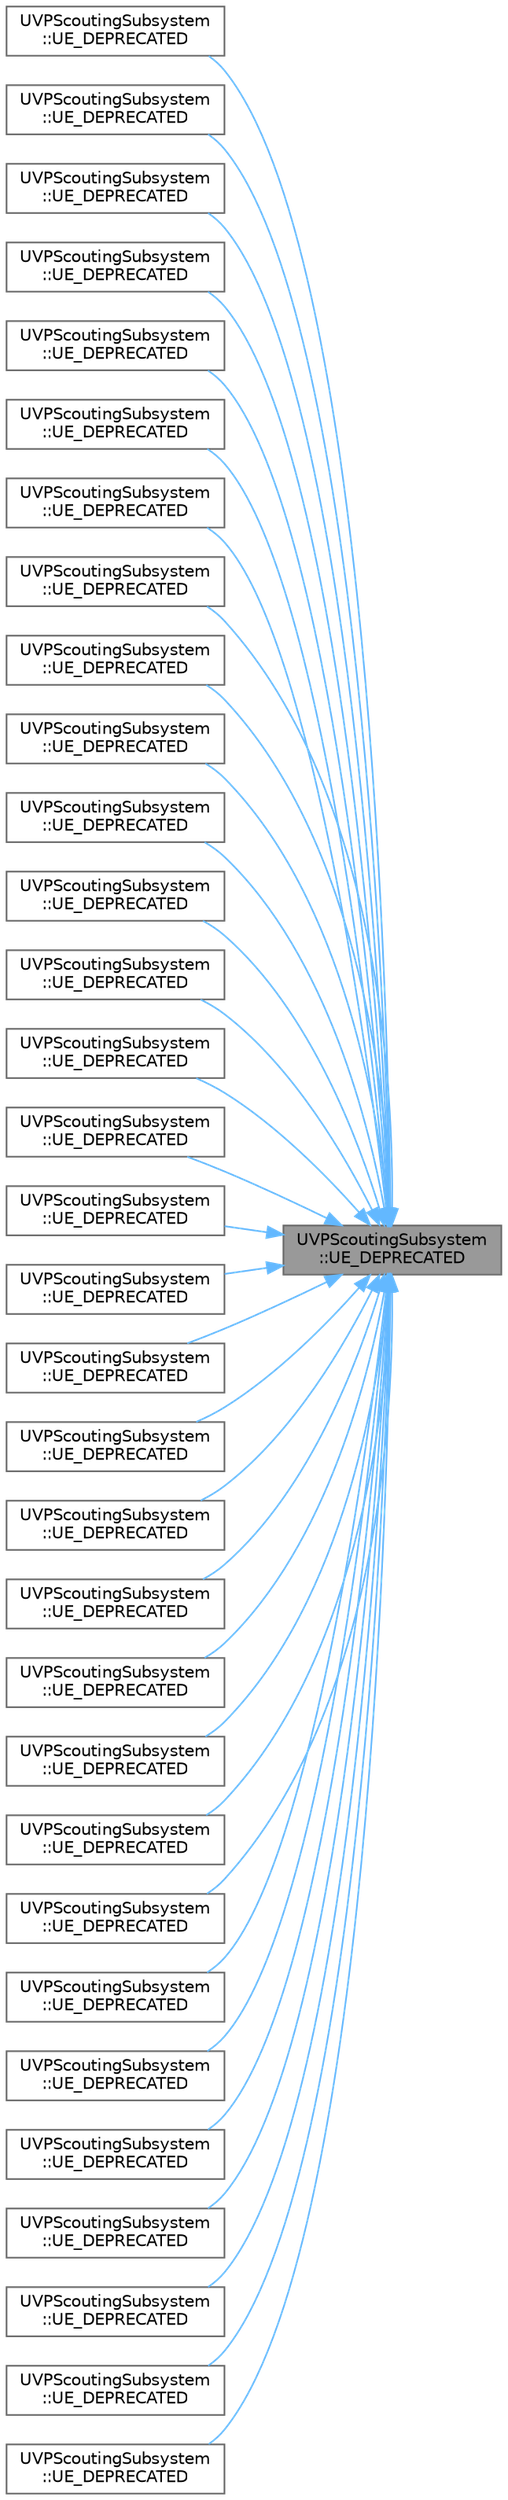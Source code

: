 digraph "UVPScoutingSubsystem::UE_DEPRECATED"
{
 // INTERACTIVE_SVG=YES
 // LATEX_PDF_SIZE
  bgcolor="transparent";
  edge [fontname=Helvetica,fontsize=10,labelfontname=Helvetica,labelfontsize=10];
  node [fontname=Helvetica,fontsize=10,shape=box,height=0.2,width=0.4];
  rankdir="RL";
  Node1 [id="Node000001",label="UVPScoutingSubsystem\l::UE_DEPRECATED",height=0.2,width=0.4,color="gray40", fillcolor="grey60", style="filled", fontcolor="black",tooltip="Subsystems can't have any Blueprint implementations, so we attach this class for any BP logic that we..."];
  Node1 -> Node2 [id="edge1_Node000001_Node000002",dir="back",color="steelblue1",style="solid",tooltip=" "];
  Node2 [id="Node000002",label="UVPScoutingSubsystem\l::UE_DEPRECATED",height=0.2,width=0.4,color="grey40", fillcolor="white", style="filled",URL="$de/db9/classUVPScoutingSubsystem.html#a3c16bc43392e5dfbd9667f7888dc1bc8",tooltip="Get UI panel Actor from the passed ID."];
  Node1 -> Node3 [id="edge2_Node000001_Node000003",dir="back",color="steelblue1",style="solid",tooltip=" "];
  Node3 [id="Node000003",label="UVPScoutingSubsystem\l::UE_DEPRECATED",height=0.2,width=0.4,color="grey40", fillcolor="white", style="filled",URL="$de/db9/classUVPScoutingSubsystem.html#aaa803f8d51dfbabada0a2b50b2edd429",tooltip="Check whether a widget UI is open."];
  Node1 -> Node4 [id="edge3_Node000001_Node000004",dir="back",color="steelblue1",style="solid",tooltip=" "];
  Node4 [id="Node000004",label="UVPScoutingSubsystem\l::UE_DEPRECATED",height=0.2,width=0.4,color="grey40", fillcolor="white", style="filled",URL="$de/db9/classUVPScoutingSubsystem.html#a409b6b14f8476be895562b0ca8199be3",tooltip="Enter VR Mode."];
  Node1 -> Node5 [id="edge4_Node000001_Node000005",dir="back",color="steelblue1",style="solid",tooltip=" "];
  Node5 [id="Node000005",label="UVPScoutingSubsystem\l::UE_DEPRECATED",height=0.2,width=0.4,color="grey40", fillcolor="white", style="filled",URL="$de/db9/classUVPScoutingSubsystem.html#a4b0fe3f59573855fbbf64983cf88c324",tooltip="Whether the helper system on the controllers is enabled."];
  Node1 -> Node6 [id="edge5_Node000001_Node000006",dir="back",color="steelblue1",style="solid",tooltip=" "];
  Node6 [id="Node000006",label="UVPScoutingSubsystem\l::UE_DEPRECATED",height=0.2,width=0.4,color="grey40", fillcolor="white", style="filled",URL="$de/db9/classUVPScoutingSubsystem.html#a68ec35708332cf87c11be91978a7292b",tooltip="Whether location grid snapping is enabled."];
  Node1 -> Node7 [id="edge6_Node000001_Node000007",dir="back",color="steelblue1",style="solid",tooltip=" "];
  Node7 [id="Node000007",label="UVPScoutingSubsystem\l::UE_DEPRECATED",height=0.2,width=0.4,color="grey40", fillcolor="white", style="filled",URL="$de/db9/classUVPScoutingSubsystem.html#aba7515bfae1f0fe744c179f885555728",tooltip="Whether rotation grid snapping is enabled."];
  Node1 -> Node8 [id="edge7_Node000001_Node000008",dir="back",color="steelblue1",style="solid",tooltip=" "];
  Node8 [id="Node000008",label="UVPScoutingSubsystem\l::UE_DEPRECATED",height=0.2,width=0.4,color="grey40", fillcolor="white", style="filled",URL="$de/db9/classUVPScoutingSubsystem.html#afb57c93bb1054cd6a586d39c858b9400",tooltip="Whether grip nav inertia is enabled when scouting in VR."];
  Node1 -> Node9 [id="edge8_Node000001_Node000009",dir="back",color="steelblue1",style="solid",tooltip=" "];
  Node9 [id="Node000009",label="UVPScoutingSubsystem\l::UE_DEPRECATED",height=0.2,width=0.4,color="grey40", fillcolor="white", style="filled",URL="$de/db9/classUVPScoutingSubsystem.html#a824b82fa41780c4c6b550a60e9124114",tooltip="Whether the VR user wants to use the metric system instead of imperial."];
  Node1 -> Node10 [id="edge9_Node000001_Node000010",dir="back",color="steelblue1",style="solid",tooltip=" "];
  Node10 [id="Node000010",label="UVPScoutingSubsystem\l::UE_DEPRECATED",height=0.2,width=0.4,color="grey40", fillcolor="white", style="filled",URL="$de/db9/classUVPScoutingSubsystem.html#ae1140e4fa138443836b84027c8ff10b2",tooltip="Whether the VR user wants to have the transform gizmo enabled."];
  Node1 -> Node11 [id="edge10_Node000001_Node000011",dir="back",color="steelblue1",style="solid",tooltip=" "];
  Node11 [id="Node000011",label="UVPScoutingSubsystem\l::UE_DEPRECATED",height=0.2,width=0.4,color="grey40", fillcolor="white", style="filled",URL="$de/db9/classUVPScoutingSubsystem.html#a1aaaef58a6dc96227827aed9f751b129",tooltip=" "];
  Node1 -> Node12 [id="edge11_Node000001_Node000012",dir="back",color="steelblue1",style="solid",tooltip=" "];
  Node12 [id="Node000012",label="UVPScoutingSubsystem\l::UE_DEPRECATED",height=0.2,width=0.4,color="grey40", fillcolor="white", style="filled",URL="$de/db9/classUVPScoutingSubsystem.html#a73274a7ef26ac6a2d9286208d47a4b81",tooltip="Get flight speed for scouting in VR."];
  Node1 -> Node13 [id="edge12_Node000001_Node000013",dir="back",color="steelblue1",style="solid",tooltip=" "];
  Node13 [id="Node000013",label="UVPScoutingSubsystem\l::UE_DEPRECATED",height=0.2,width=0.4,color="grey40", fillcolor="white", style="filled",URL="$de/db9/classUVPScoutingSubsystem.html#ad0f0b3bc971e4ca090713f998139e7b7",tooltip="Get grip nav speed for scouting in VR."];
  Node1 -> Node14 [id="edge13_Node000001_Node000014",dir="back",color="steelblue1",style="solid",tooltip=" "];
  Node14 [id="Node000014",label="UVPScoutingSubsystem\l::UE_DEPRECATED",height=0.2,width=0.4,color="grey40", fillcolor="white", style="filled",URL="$de/db9/classUVPScoutingSubsystem.html#a5b388e5322973a1b90c9ae0bc3778401",tooltip=" "];
  Node1 -> Node15 [id="edge14_Node000001_Node000015",dir="back",color="steelblue1",style="solid",tooltip=" "];
  Node15 [id="Node000015",label="UVPScoutingSubsystem\l::UE_DEPRECATED",height=0.2,width=0.4,color="grey40", fillcolor="white", style="filled",URL="$de/db9/classUVPScoutingSubsystem.html#ab4a56621ae00c59e8509d2ce216d865a",tooltip=" "];
  Node1 -> Node16 [id="edge15_Node000001_Node000016",dir="back",color="steelblue1",style="solid",tooltip=" "];
  Node16 [id="Node000016",label="UVPScoutingSubsystem\l::UE_DEPRECATED",height=0.2,width=0.4,color="grey40", fillcolor="white", style="filled",URL="$de/db9/classUVPScoutingSubsystem.html#a5447a02b0dfde6381687ee94f150d9d2",tooltip="Get VR Editor Mode object."];
  Node1 -> Node17 [id="edge16_Node000001_Node000017",dir="back",color="steelblue1",style="solid",tooltip=" "];
  Node17 [id="Node000017",label="UVPScoutingSubsystem\l::UE_DEPRECATED",height=0.2,width=0.4,color="grey40", fillcolor="white", style="filled",URL="$de/db9/classUVPScoutingSubsystem.html#ac6d75ebc9471f81e2a3c6757e4135fc0",tooltip="Exit VR Mode."];
  Node1 -> Node18 [id="edge17_Node000001_Node000018",dir="back",color="steelblue1",style="solid",tooltip=" "];
  Node18 [id="Node000018",label="UVPScoutingSubsystem\l::UE_DEPRECATED",height=0.2,width=0.4,color="grey40", fillcolor="white", style="filled",URL="$de/db9/classUVPScoutingSubsystem.html#a597e2cff3641802d2091a5497779859d",tooltip="Set flight speed for scouting in VR."];
  Node1 -> Node19 [id="edge18_Node000001_Node000019",dir="back",color="steelblue1",style="solid",tooltip=" "];
  Node19 [id="Node000019",label="UVPScoutingSubsystem\l::UE_DEPRECATED",height=0.2,width=0.4,color="grey40", fillcolor="white", style="filled",URL="$de/db9/classUVPScoutingSubsystem.html#a1f13fd2c1052268cb75ff4a1efd31a2c",tooltip="Set grip nav speed for scouting in VR."];
  Node1 -> Node20 [id="edge19_Node000001_Node000020",dir="back",color="steelblue1",style="solid",tooltip=" "];
  Node20 [id="Node000020",label="UVPScoutingSubsystem\l::UE_DEPRECATED",height=0.2,width=0.4,color="grey40", fillcolor="white", style="filled",URL="$de/db9/classUVPScoutingSubsystem.html#acf22587604c225c660e9260dbe897993",tooltip="Set value of cvar \"VI.HighSpeedInertiaDamping\"."];
  Node1 -> Node21 [id="edge20_Node000001_Node000021",dir="back",color="steelblue1",style="solid",tooltip=" "];
  Node21 [id="Node000021",label="UVPScoutingSubsystem\l::UE_DEPRECATED",height=0.2,width=0.4,color="grey40", fillcolor="white", style="filled",URL="$de/db9/classUVPScoutingSubsystem.html#affd80c47940df2883c970ca5dc58eb40",tooltip="Set whether the helper system on the controllers is enabled."];
  Node1 -> Node22 [id="edge21_Node000001_Node000022",dir="back",color="steelblue1",style="solid",tooltip=" "];
  Node22 [id="Node000022",label="UVPScoutingSubsystem\l::UE_DEPRECATED",height=0.2,width=0.4,color="grey40", fillcolor="white", style="filled",URL="$de/db9/classUVPScoutingSubsystem.html#ad619abf9ae4d9c0ec4b7fa2c69396fed",tooltip="Set whether grip nav inertia is enabled when scouting in VR."];
  Node1 -> Node23 [id="edge22_Node000001_Node000023",dir="back",color="steelblue1",style="solid",tooltip=" "];
  Node23 [id="Node000023",label="UVPScoutingSubsystem\l::UE_DEPRECATED",height=0.2,width=0.4,color="grey40", fillcolor="white", style="filled",URL="$de/db9/classUVPScoutingSubsystem.html#a49008ebcb57dcec52e279cd9f4983f1e",tooltip="Set whether the VR user wants to use the metric system instead of imperial."];
  Node1 -> Node24 [id="edge23_Node000001_Node000024",dir="back",color="steelblue1",style="solid",tooltip=" "];
  Node24 [id="Node000024",label="UVPScoutingSubsystem\l::UE_DEPRECATED",height=0.2,width=0.4,color="grey40", fillcolor="white", style="filled",URL="$de/db9/classUVPScoutingSubsystem.html#a9996f835cb2de77dfe68ac5dcd1dfec0",tooltip="Set whether the VR user wants to have the transform gizmo enabled."];
  Node1 -> Node25 [id="edge24_Node000001_Node000025",dir="back",color="steelblue1",style="solid",tooltip=" "];
  Node25 [id="Node000025",label="UVPScoutingSubsystem\l::UE_DEPRECATED",height=0.2,width=0.4,color="grey40", fillcolor="white", style="filled",URL="$de/db9/classUVPScoutingSubsystem.html#a005499c5e8e8b5dd04bddde88604cf6c",tooltip="Set value of cvar \"VI.ShowTransformGizmo\"."];
  Node1 -> Node26 [id="edge25_Node000001_Node000026",dir="back",color="steelblue1",style="solid",tooltip=" "];
  Node26 [id="Node000026",label="UVPScoutingSubsystem\l::UE_DEPRECATED",height=0.2,width=0.4,color="grey40", fillcolor="white", style="filled",URL="$de/db9/classUVPScoutingSubsystem.html#ae11df5a13871259c10ef27e7d37dd89c",tooltip="Toggle location grid snapping."];
  Node1 -> Node27 [id="edge26_Node000001_Node000027",dir="back",color="steelblue1",style="solid",tooltip=" "];
  Node27 [id="Node000027",label="UVPScoutingSubsystem\l::UE_DEPRECATED",height=0.2,width=0.4,color="grey40", fillcolor="white", style="filled",URL="$de/db9/classUVPScoutingSubsystem.html#a7f03da36f78e22428bddae5f10083ab1",tooltip="Toggle rotation grid snapping."];
  Node1 -> Node28 [id="edge27_Node000001_Node000028",dir="back",color="steelblue1",style="solid",tooltip=" "];
  Node28 [id="Node000028",label="UVPScoutingSubsystem\l::UE_DEPRECATED",height=0.2,width=0.4,color="grey40", fillcolor="white", style="filled",URL="$de/db9/classUVPScoutingSubsystem.html#aa282a03c2361642c604a2bb6ed24e1f1",tooltip="Get UI panel widget from the passed ID."];
  Node1 -> Node29 [id="edge28_Node000001_Node000029",dir="back",color="steelblue1",style="solid",tooltip=" "];
  Node29 [id="Node000029",label="UVPScoutingSubsystem\l::UE_DEPRECATED",height=0.2,width=0.4,color="grey40", fillcolor="white", style="filled",URL="$de/db9/classUVPScoutingSubsystem.html#aa96a31836add11f5bfbd8cede661a11f",tooltip="Hide VR Sequencer Window."];
  Node1 -> Node30 [id="edge29_Node000001_Node000030",dir="back",color="steelblue1",style="solid",tooltip=" "];
  Node30 [id="Node000030",label="UVPScoutingSubsystem\l::UE_DEPRECATED",height=0.2,width=0.4,color="grey40", fillcolor="white", style="filled",URL="$de/db9/classUVPScoutingSubsystem.html#aaf3fc0e2aaf924ad75c7b91ee8da81c3",tooltip="Open a widget UI in front of the user."];
  Node1 -> Node31 [id="edge30_Node000001_Node000031",dir="back",color="steelblue1",style="solid",tooltip=" "];
  Node31 [id="Node000031",label="UVPScoutingSubsystem\l::UE_DEPRECATED",height=0.2,width=0.4,color="grey40", fillcolor="white", style="filled",URL="$de/db9/classUVPScoutingSubsystem.html#a88da9d66dbf98c08fc42035e3cf82caa",tooltip="bool to keep track of whether the settings menu panel in the main menu is open"];
  Node1 -> Node32 [id="edge31_Node000001_Node000032",dir="back",color="steelblue1",style="solid",tooltip=" "];
  Node32 [id="Node000032",label="UVPScoutingSubsystem\l::UE_DEPRECATED",height=0.2,width=0.4,color="grey40", fillcolor="white", style="filled",URL="$de/db9/classUVPScoutingSubsystem.html#a9596a7e2d57f1182186bbb52e1f6be56",tooltip="This is a multiplier for grip nav speed so we can keep the grip nav value in the range 0-1 and increa..."];
  Node1 -> Node33 [id="edge32_Node000001_Node000033",dir="back",color="steelblue1",style="solid",tooltip=" "];
  Node33 [id="Node000033",label="UVPScoutingSubsystem\l::UE_DEPRECATED",height=0.2,width=0.4,color="grey40", fillcolor="white", style="filled",URL="$de/db9/classUVPScoutingSubsystem.html#a9e2c5af461d1086c5376d60f9ff45a22",tooltip="GestureManager that manage some user input in VR editor."];
}
